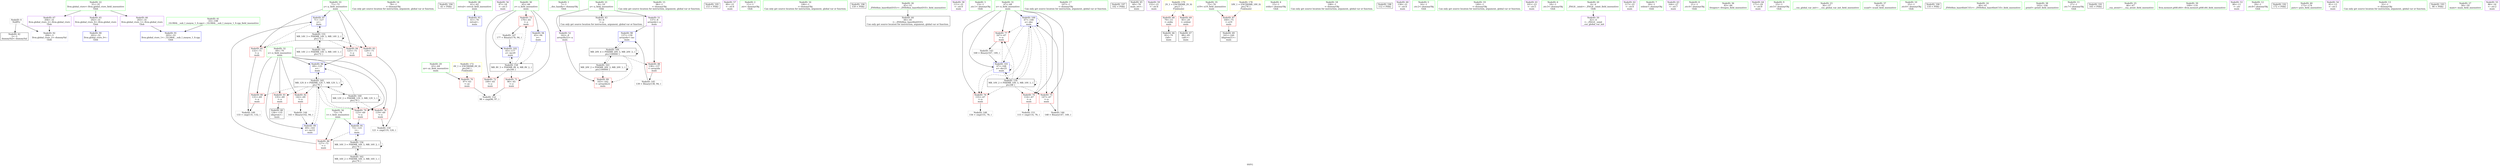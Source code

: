 digraph "SVFG" {
	label="SVFG";

	Node0x55e25ae00c70 [shape=record,color=grey,label="{NodeID: 0\nNullPtr}"];
	Node0x55e25ae00c70 -> Node0x55e25ae18ca0[style=solid];
	Node0x55e25ae00c70 -> Node0x55e25ae1c6e0[style=solid];
	Node0x55e25ae192e0 [shape=record,color=blue,label="{NodeID: 97\n71\<--127\ny\<--\nmain\n}"];
	Node0x55e25ae192e0 -> Node0x55e25ae1c0d0[style=dashed];
	Node0x55e25ae192e0 -> Node0x55e25ae253f0[style=dashed];
	Node0x55e25ae174b0 [shape=record,color=green,label="{NodeID: 14\n78\<--1\n\<--dummyObj\nCan only get source location for instruction, argument, global var or function.}"];
	Node0x55e25ae1ceb0 [shape=record,color=black,label="{NodeID: 194\n43 = PHI()\n}"];
	Node0x55e25ae18020 [shape=record,color=green,label="{NodeID: 28\n61\<--62\nretval\<--retval_field_insensitive\nmain\n}"];
	Node0x55e25ae18020 -> Node0x55e25ae1c7e0[style=solid];
	Node0x55e25ae18ca0 [shape=record,color=black,label="{NodeID: 42\n2\<--3\ndummyVal\<--dummyVal\n}"];
	Node0x55e25ae1a8b0 [shape=record,color=purple,label="{NodeID: 56\n87\<--18\n\<--.str.3\nmain\n}"];
	Node0x55e25ae1b4a0 [shape=record,color=red,label="{NodeID: 70\n97\<--63\n\<--zz\nmain\n}"];
	Node0x55e25ae1b4a0 -> Node0x55e25ae20bc0[style=solid];
	Node0x55e25ae1c000 [shape=record,color=red,label="{NodeID: 84\n125\<--71\n\<--y\nmain\n}"];
	Node0x55e25ae1c000 -> Node0x55e25ae19210[style=solid];
	Node0x55e25adffd80 [shape=record,color=green,label="{NodeID: 1\n7\<--1\n__dso_handle\<--dummyObj\nGlob }"];
	Node0x55e25ae193b0 [shape=record,color=blue,label="{NodeID: 98\n137\<--139\narrayidx\<--inc\nmain\n}"];
	Node0x55e25ae193b0 -> Node0x55e25ae28af0[style=dashed];
	Node0x55e25ae17540 [shape=record,color=green,label="{NodeID: 15\n94\<--1\n\<--dummyObj\nCan only get source location for instruction, argument, global var or function.}"];
	Node0x55e25ae1cfb0 [shape=record,color=black,label="{NodeID: 195\n153 = PHI()\n}"];
	Node0x55e25ae180f0 [shape=record,color=green,label="{NodeID: 29\n63\<--64\nzz\<--zz_field_insensitive\nmain\n}"];
	Node0x55e25ae180f0 -> Node0x55e25ae1b4a0[style=solid];
	Node0x55e25ae18da0 [shape=record,color=black,label="{NodeID: 43\n9\<--8\n\<--a\nCan only get source location for instruction, argument, global var or function.}"];
	Node0x55e25ae1a980 [shape=record,color=purple,label="{NodeID: 57\n89\<--21\n\<--.str.4\nmain\n}"];
	Node0x55e25ae1b570 [shape=record,color=red,label="{NodeID: 71\n96\<--65\n\<--z\nmain\n}"];
	Node0x55e25ae1b570 -> Node0x55e25ae20bc0[style=solid];
	Node0x55e25ae1c0d0 [shape=record,color=red,label="{NodeID: 85\n132\<--71\n\<--y\nmain\n}"];
	Node0x55e25ae1c0d0 -> Node0x55e25ae20740[style=solid];
	Node0x55e25ae00fd0 [shape=record,color=green,label="{NodeID: 2\n11\<--1\n.str\<--dummyObj\nGlob }"];
	Node0x55e25ae19480 [shape=record,color=blue,label="{NodeID: 99\n69\<--143\nx\<--inc12\nmain\n}"];
	Node0x55e25ae19480 -> Node0x55e25ae285f0[style=dashed];
	Node0x55e25ae175d0 [shape=record,color=green,label="{NodeID: 16\n106\<--1\n\<--dummyObj\nCan only get source location for instruction, argument, global var or function.}"];
	Node0x55e25ae1d0b0 [shape=record,color=black,label="{NodeID: 196\n159 = PHI()\n}"];
	Node0x55e25ae181c0 [shape=record,color=green,label="{NodeID: 30\n65\<--66\nz\<--z_field_insensitive\nmain\n}"];
	Node0x55e25ae181c0 -> Node0x55e25ae1b570[style=solid];
	Node0x55e25ae181c0 -> Node0x55e25ae1b640[style=solid];
	Node0x55e25ae181c0 -> Node0x55e25ae1b710[style=solid];
	Node0x55e25ae181c0 -> Node0x55e25ae1c8b0[style=solid];
	Node0x55e25ae181c0 -> Node0x55e25ae196f0[style=solid];
	Node0x55e25ae18ea0 [shape=record,color=black,label="{NodeID: 44\n44\<--45\n\<--_ZNSt8ios_base4InitD1Ev\nCan only get source location for instruction, argument, global var or function.}"];
	Node0x55e25ae1aa50 [shape=record,color=purple,label="{NodeID: 58\n111\<--21\n\<--.str.4\nmain\n}"];
	Node0x55e25ae253f0 [shape=record,color=black,label="{NodeID: 155\nMR_14V_3 = PHI(MR_14V_5, MR_14V_2, )\npts\{72 \}\n}"];
	Node0x55e25ae253f0 -> Node0x55e25ae1bf30[style=dashed];
	Node0x55e25ae253f0 -> Node0x55e25ae1c000[style=dashed];
	Node0x55e25ae253f0 -> Node0x55e25ae1c0d0[style=dashed];
	Node0x55e25ae253f0 -> Node0x55e25ae192e0[style=dashed];
	Node0x55e25ae253f0 -> Node0x55e25ae253f0[style=dashed];
	Node0x55e25ae253f0 -> Node0x55e25ae271f0[style=dashed];
	Node0x55e25ae1b640 [shape=record,color=red,label="{NodeID: 72\n100\<--65\n\<--z\nmain\n}"];
	Node0x55e25ae1c1a0 [shape=record,color=red,label="{NodeID: 86\n127\<--73\n\<--t\nmain\n}"];
	Node0x55e25ae1c1a0 -> Node0x55e25ae192e0[style=solid];
	Node0x55e25ae010c0 [shape=record,color=green,label="{NodeID: 3\n13\<--1\n.str.1\<--dummyObj\nGlob }"];
	Node0x55e25ae19550 [shape=record,color=blue,label="{NodeID: 100\n67\<--148\nn\<--dec\nmain\n}"];
	Node0x55e25ae19550 -> Node0x55e25ae1b7e0[style=dashed];
	Node0x55e25ae19550 -> Node0x55e25ae1b8b0[style=dashed];
	Node0x55e25ae19550 -> Node0x55e25ae1b980[style=dashed];
	Node0x55e25ae19550 -> Node0x55e25ae1ba50[style=dashed];
	Node0x55e25ae19550 -> Node0x55e25ae19550[style=dashed];
	Node0x55e25ae19550 -> Node0x55e25ae19620[style=dashed];
	Node0x55e25ae19550 -> Node0x55e25ae267f0[style=dashed];
	Node0x55e25ae17660 [shape=record,color=green,label="{NodeID: 17\n107\<--1\n\<--dummyObj\nCan only get source location for instruction, argument, global var or function.}"];
	Node0x55e25ae1d1b0 [shape=record,color=black,label="{NodeID: 197\n102 = PHI()\n}"];
	Node0x55e25ae18290 [shape=record,color=green,label="{NodeID: 31\n67\<--68\nn\<--n_field_insensitive\nmain\n}"];
	Node0x55e25ae18290 -> Node0x55e25ae1b7e0[style=solid];
	Node0x55e25ae18290 -> Node0x55e25ae1b8b0[style=solid];
	Node0x55e25ae18290 -> Node0x55e25ae1b980[style=solid];
	Node0x55e25ae18290 -> Node0x55e25ae1ba50[style=solid];
	Node0x55e25ae18290 -> Node0x55e25ae19550[style=solid];
	Node0x55e25ae18290 -> Node0x55e25ae19620[style=solid];
	Node0x55e25ae18fa0 [shape=record,color=black,label="{NodeID: 45\n60\<--78\nmain_ret\<--\nmain\n}"];
	Node0x55e25ae1ab20 [shape=record,color=purple,label="{NodeID: 59\n152\<--21\n\<--.str.4\nmain\n}"];
	Node0x55e25ae258f0 [shape=record,color=black,label="{NodeID: 156\nMR_16V_3 = PHI(MR_16V_5, MR_16V_2, )\npts\{74 \}\n}"];
	Node0x55e25ae258f0 -> Node0x55e25ae1c980[style=dashed];
	Node0x55e25ae258f0 -> Node0x55e25ae258f0[style=dashed];
	Node0x55e25ae258f0 -> Node0x55e25ae276f0[style=dashed];
	Node0x55e25ae1b710 [shape=record,color=red,label="{NodeID: 73\n176\<--65\n\<--z\nmain\n}"];
	Node0x55e25ae1b710 -> Node0x55e25ae20440[style=solid];
	Node0x55e25ae29ef0 [shape=record,color=yellow,style=double,label="{NodeID: 170\n2V_1 = ENCHI(MR_2V_0)\npts\{1 \}\nFun[main]}"];
	Node0x55e25ae29ef0 -> Node0x55e25ae1b300[style=dashed];
	Node0x55e25ae29ef0 -> Node0x55e25ae1b3d0[style=dashed];
	Node0x55e25ae1c270 [shape=record,color=red,label="{NodeID: 87\n160\<--75\n\<--x19\nmain\n}"];
	Node0x55e25ae1c270 -> Node0x55e25ae1a300[style=solid];
	Node0x55e25ae16ef0 [shape=record,color=green,label="{NodeID: 4\n15\<--1\nstdin\<--dummyObj\nGlob }"];
	Node0x55e25ae19620 [shape=record,color=blue,label="{NodeID: 101\n67\<--168\nn\<--dec25\nmain\n}"];
	Node0x55e25ae19620 -> Node0x55e25ae1b980[style=dashed];
	Node0x55e25ae19620 -> Node0x55e25ae1ba50[style=dashed];
	Node0x55e25ae19620 -> Node0x55e25ae19620[style=dashed];
	Node0x55e25ae19620 -> Node0x55e25ae267f0[style=dashed];
	Node0x55e25ae176f0 [shape=record,color=green,label="{NodeID: 18\n108\<--1\n\<--dummyObj\nCan only get source location for instruction, argument, global var or function.}"];
	Node0x55e25ae1d2b0 [shape=record,color=black,label="{NodeID: 198\n112 = PHI()\n}"];
	Node0x55e25ae18360 [shape=record,color=green,label="{NodeID: 32\n69\<--70\nx\<--x_field_insensitive\nmain\n}"];
	Node0x55e25ae18360 -> Node0x55e25ae1bb20[style=solid];
	Node0x55e25ae18360 -> Node0x55e25ae1bbf0[style=solid];
	Node0x55e25ae18360 -> Node0x55e25ae1bcc0[style=solid];
	Node0x55e25ae18360 -> Node0x55e25ae1bd90[style=solid];
	Node0x55e25ae18360 -> Node0x55e25ae1be60[style=solid];
	Node0x55e25ae18360 -> Node0x55e25ae19210[style=solid];
	Node0x55e25ae18360 -> Node0x55e25ae19480[style=solid];
	Node0x55e25ae19070 [shape=record,color=black,label="{NodeID: 46\n82\<--79\ncall\<--\nmain\n}"];
	Node0x55e25ae19c60 [shape=record,color=grey,label="{NodeID: 143\n168 = Binary(167, 149, )\n}"];
	Node0x55e25ae19c60 -> Node0x55e25ae19620[style=solid];
	Node0x55e25ae1abf0 [shape=record,color=purple,label="{NodeID: 60\n158\<--21\n\<--.str.4\nmain\n}"];
	Node0x55e25ae1b7e0 [shape=record,color=red,label="{NodeID: 74\n114\<--67\n\<--n\nmain\n}"];
	Node0x55e25ae1b7e0 -> Node0x55e25ae20a40[style=solid];
	Node0x55e25ae1c340 [shape=record,color=red,label="{NodeID: 88\n138\<--137\n\<--arrayidx\nmain\n}"];
	Node0x55e25ae1c340 -> Node0x55e25ae19f60[style=solid];
	Node0x55e25ae00e10 [shape=record,color=green,label="{NodeID: 5\n16\<--1\n.str.2\<--dummyObj\nGlob }"];
	Node0x55e25ae196f0 [shape=record,color=blue,label="{NodeID: 102\n65\<--177\nz\<--inc29\nmain\n}"];
	Node0x55e25ae196f0 -> Node0x55e25ae262f0[style=dashed];
	Node0x55e25ae17780 [shape=record,color=green,label="{NodeID: 19\n149\<--1\n\<--dummyObj\nCan only get source location for instruction, argument, global var or function.}"];
	Node0x55e25ae18430 [shape=record,color=green,label="{NodeID: 33\n71\<--72\ny\<--y_field_insensitive\nmain\n}"];
	Node0x55e25ae18430 -> Node0x55e25ae1bf30[style=solid];
	Node0x55e25ae18430 -> Node0x55e25ae1c000[style=solid];
	Node0x55e25ae18430 -> Node0x55e25ae1c0d0[style=solid];
	Node0x55e25ae18430 -> Node0x55e25ae192e0[style=solid];
	Node0x55e25ae19140 [shape=record,color=black,label="{NodeID: 47\n88\<--85\ncall1\<--\nmain\n}"];
	Node0x55e25ae19de0 [shape=record,color=grey,label="{NodeID: 144\n143 = Binary(142, 94, )\n}"];
	Node0x55e25ae19de0 -> Node0x55e25ae19480[style=solid];
	Node0x55e25ae1acc0 [shape=record,color=purple,label="{NodeID: 61\n101\<--23\n\<--.str.5\nmain\n}"];
	Node0x55e25ae262f0 [shape=record,color=black,label="{NodeID: 158\nMR_8V_3 = PHI(MR_8V_4, MR_8V_2, )\npts\{66 \}\n}"];
	Node0x55e25ae262f0 -> Node0x55e25ae1b570[style=dashed];
	Node0x55e25ae262f0 -> Node0x55e25ae1b640[style=dashed];
	Node0x55e25ae262f0 -> Node0x55e25ae1b710[style=dashed];
	Node0x55e25ae262f0 -> Node0x55e25ae196f0[style=dashed];
	Node0x55e25ae1b8b0 [shape=record,color=red,label="{NodeID: 75\n147\<--67\n\<--n\nmain\n}"];
	Node0x55e25ae1b8b0 -> Node0x55e25ae1a0e0[style=solid];
	Node0x55e25ae2aaf0 [shape=record,color=yellow,style=double,label="{NodeID: 172\n6V_1 = ENCHI(MR_6V_0)\npts\{64 \}\nFun[main]}"];
	Node0x55e25ae2aaf0 -> Node0x55e25ae1b4a0[style=dashed];
	Node0x55e25ae1c410 [shape=record,color=red,label="{NodeID: 89\n163\<--162\n\<--arrayidx22\nmain\n}"];
	Node0x55e25ae00ea0 [shape=record,color=green,label="{NodeID: 6\n18\<--1\n.str.3\<--dummyObj\nGlob }"];
	Node0x55e25ae17850 [shape=record,color=green,label="{NodeID: 20\n4\<--6\n_ZStL8__ioinit\<--_ZStL8__ioinit_field_insensitive\nGlob }"];
	Node0x55e25ae17850 -> Node0x55e25ae1a3d0[style=solid];
	Node0x55e25ae18500 [shape=record,color=green,label="{NodeID: 34\n73\<--74\nt\<--t_field_insensitive\nmain\n}"];
	Node0x55e25ae18500 -> Node0x55e25ae1c1a0[style=solid];
	Node0x55e25ae18500 -> Node0x55e25ae1c980[style=solid];
	Node0x55e25ae1a230 [shape=record,color=black,label="{NodeID: 48\n136\<--135\nidxprom\<--\nmain\n}"];
	Node0x55e25ae19f60 [shape=record,color=grey,label="{NodeID: 145\n139 = Binary(138, 94, )\n}"];
	Node0x55e25ae19f60 -> Node0x55e25ae193b0[style=solid];
	Node0x55e25ae1ad90 [shape=record,color=purple,label="{NodeID: 62\n117\<--25\n\<--.str.6\nmain\n}"];
	Node0x55e25ae267f0 [shape=record,color=black,label="{NodeID: 159\nMR_10V_2 = PHI(MR_10V_5, MR_10V_1, )\npts\{68 \}\n}"];
	Node0x55e25ae267f0 -> Node0x55e25ae1b7e0[style=dashed];
	Node0x55e25ae267f0 -> Node0x55e25ae1b8b0[style=dashed];
	Node0x55e25ae267f0 -> Node0x55e25ae1b980[style=dashed];
	Node0x55e25ae267f0 -> Node0x55e25ae1ba50[style=dashed];
	Node0x55e25ae267f0 -> Node0x55e25ae19550[style=dashed];
	Node0x55e25ae267f0 -> Node0x55e25ae19620[style=dashed];
	Node0x55e25ae267f0 -> Node0x55e25ae267f0[style=dashed];
	Node0x55e25ae1b980 [shape=record,color=red,label="{NodeID: 76\n155\<--67\n\<--n\nmain\n}"];
	Node0x55e25ae1b980 -> Node0x55e25ae205c0[style=solid];
	Node0x55e25ae1c4e0 [shape=record,color=blue,label="{NodeID: 90\n202\<--32\nllvm.global_ctors_0\<--\nGlob }"];
	Node0x55e25ae02250 [shape=record,color=green,label="{NodeID: 7\n20\<--1\nstdout\<--dummyObj\nGlob }"];
	Node0x55e25ae17920 [shape=record,color=green,label="{NodeID: 21\n8\<--10\na\<--a_field_insensitive\nGlob }"];
	Node0x55e25ae17920 -> Node0x55e25ae18da0[style=solid];
	Node0x55e25ae17920 -> Node0x55e25ae1a4a0[style=solid];
	Node0x55e25ae17920 -> Node0x55e25ae1a570[style=solid];
	Node0x55e25ae185d0 [shape=record,color=green,label="{NodeID: 35\n75\<--76\nx19\<--x19_field_insensitive\nmain\n}"];
	Node0x55e25ae185d0 -> Node0x55e25ae1c270[style=solid];
	Node0x55e25ae1a300 [shape=record,color=black,label="{NodeID: 49\n161\<--160\nidxprom21\<--\nmain\n}"];
	Node0x55e25ae1a0e0 [shape=record,color=grey,label="{NodeID: 146\n148 = Binary(147, 149, )\n}"];
	Node0x55e25ae1a0e0 -> Node0x55e25ae19550[style=solid];
	Node0x55e25ae1ae60 [shape=record,color=purple,label="{NodeID: 63\n164\<--27\n\<--.str.7\nmain\n}"];
	Node0x55e25ae26cf0 [shape=record,color=black,label="{NodeID: 160\nMR_12V_2 = PHI(MR_12V_3, MR_12V_1, )\npts\{70 \}\n}"];
	Node0x55e25ae26cf0 -> Node0x55e25ae1bb20[style=dashed];
	Node0x55e25ae26cf0 -> Node0x55e25ae1bbf0[style=dashed];
	Node0x55e25ae26cf0 -> Node0x55e25ae19210[style=dashed];
	Node0x55e25ae26cf0 -> Node0x55e25ae26cf0[style=dashed];
	Node0x55e25ae26cf0 -> Node0x55e25ae285f0[style=dashed];
	Node0x55e25ae1ba50 [shape=record,color=red,label="{NodeID: 77\n167\<--67\n\<--n\nmain\n}"];
	Node0x55e25ae1ba50 -> Node0x55e25ae19c60[style=solid];
	Node0x55e25ae1c5e0 [shape=record,color=blue,label="{NodeID: 91\n203\<--33\nllvm.global_ctors_1\<--_GLOBAL__sub_I_zuoyou_1_0.cpp\nGlob }"];
	Node0x55e25ae022e0 [shape=record,color=green,label="{NodeID: 8\n21\<--1\n.str.4\<--dummyObj\nGlob }"];
	Node0x55e25ae17a20 [shape=record,color=green,label="{NodeID: 22\n31\<--35\nllvm.global_ctors\<--llvm.global_ctors_field_insensitive\nGlob }"];
	Node0x55e25ae17a20 -> Node0x55e25ae1b000[style=solid];
	Node0x55e25ae17a20 -> Node0x55e25ae1b100[style=solid];
	Node0x55e25ae17a20 -> Node0x55e25ae1b200[style=solid];
	Node0x55e25ae186a0 [shape=record,color=green,label="{NodeID: 36\n83\<--84\nfreopen\<--freopen_field_insensitive\n}"];
	Node0x55e25ae1a3d0 [shape=record,color=purple,label="{NodeID: 50\n42\<--4\n\<--_ZStL8__ioinit\n__cxx_global_var_init\n}"];
	Node0x55e25ae20440 [shape=record,color=grey,label="{NodeID: 147\n177 = Binary(176, 94, )\n}"];
	Node0x55e25ae20440 -> Node0x55e25ae196f0[style=solid];
	Node0x55e25ae1af30 [shape=record,color=purple,label="{NodeID: 64\n171\<--29\n\<--.str.8\nmain\n}"];
	Node0x55e25ae271f0 [shape=record,color=black,label="{NodeID: 161\nMR_14V_2 = PHI(MR_14V_3, MR_14V_1, )\npts\{72 \}\n}"];
	Node0x55e25ae271f0 -> Node0x55e25ae253f0[style=dashed];
	Node0x55e25ae1bb20 [shape=record,color=red,label="{NodeID: 78\n119\<--69\n\<--x\nmain\n}"];
	Node0x55e25ae1bb20 -> Node0x55e25ae208c0[style=solid];
	Node0x55e25ae1c6e0 [shape=record,color=blue, style = dotted,label="{NodeID: 92\n204\<--3\nllvm.global_ctors_2\<--dummyVal\nGlob }"];
	Node0x55e25ae01830 [shape=record,color=green,label="{NodeID: 9\n23\<--1\n.str.5\<--dummyObj\nGlob }"];
	Node0x55e25ae17b20 [shape=record,color=green,label="{NodeID: 23\n36\<--37\n__cxx_global_var_init\<--__cxx_global_var_init_field_insensitive\n}"];
	Node0x55e25ae187a0 [shape=record,color=green,label="{NodeID: 37\n91\<--92\nscanf\<--scanf_field_insensitive\n}"];
	Node0x55e25ae1a4a0 [shape=record,color=purple,label="{NodeID: 51\n137\<--8\narrayidx\<--a\nmain\n}"];
	Node0x55e25ae1a4a0 -> Node0x55e25ae1c340[style=solid];
	Node0x55e25ae1a4a0 -> Node0x55e25ae193b0[style=solid];
	Node0x55e25ae205c0 [shape=record,color=grey,label="{NodeID: 148\n156 = cmp(155, 78, )\n}"];
	Node0x55e25ae1b000 [shape=record,color=purple,label="{NodeID: 65\n202\<--31\nllvm.global_ctors_0\<--llvm.global_ctors\nGlob }"];
	Node0x55e25ae1b000 -> Node0x55e25ae1c4e0[style=solid];
	Node0x55e25ae276f0 [shape=record,color=black,label="{NodeID: 162\nMR_16V_2 = PHI(MR_16V_3, MR_16V_1, )\npts\{74 \}\n}"];
	Node0x55e25ae276f0 -> Node0x55e25ae258f0[style=dashed];
	Node0x55e25ae1bbf0 [shape=record,color=red,label="{NodeID: 79\n123\<--69\n\<--x\nmain\n}"];
	Node0x55e25ae1bbf0 -> Node0x55e25ae1c980[style=solid];
	Node0x55e25ae1c7e0 [shape=record,color=blue,label="{NodeID: 93\n61\<--78\nretval\<--\nmain\n}"];
	Node0x55e25ae018c0 [shape=record,color=green,label="{NodeID: 10\n25\<--1\n.str.6\<--dummyObj\nGlob }"];
	Node0x55e25ae320f0 [shape=record,color=black,label="{NodeID: 190\n118 = PHI()\n}"];
	Node0x55e25ae17c20 [shape=record,color=green,label="{NodeID: 24\n40\<--41\n_ZNSt8ios_base4InitC1Ev\<--_ZNSt8ios_base4InitC1Ev_field_insensitive\n}"];
	Node0x55e25ae188a0 [shape=record,color=green,label="{NodeID: 38\n103\<--104\nprintf\<--printf_field_insensitive\n}"];
	Node0x55e25ae1a570 [shape=record,color=purple,label="{NodeID: 52\n162\<--8\narrayidx22\<--a\nmain\n}"];
	Node0x55e25ae1a570 -> Node0x55e25ae1c410[style=solid];
	Node0x55e25ae20740 [shape=record,color=grey,label="{NodeID: 149\n133 = cmp(131, 132, )\n}"];
	Node0x55e25ae1b100 [shape=record,color=purple,label="{NodeID: 66\n203\<--31\nllvm.global_ctors_1\<--llvm.global_ctors\nGlob }"];
	Node0x55e25ae1b100 -> Node0x55e25ae1c5e0[style=solid];
	Node0x55e25ae27bf0 [shape=record,color=black,label="{NodeID: 163\nMR_20V_2 = PHI(MR_20V_3, MR_20V_1, )\npts\{100000 \}\n}"];
	Node0x55e25ae27bf0 -> Node0x55e25ae1c410[style=dashed];
	Node0x55e25ae27bf0 -> Node0x55e25ae27bf0[style=dashed];
	Node0x55e25ae27bf0 -> Node0x55e25ae28af0[style=dashed];
	Node0x55e25ae1bcc0 [shape=record,color=red,label="{NodeID: 80\n131\<--69\n\<--x\nmain\n}"];
	Node0x55e25ae1bcc0 -> Node0x55e25ae20740[style=solid];
	Node0x55e25ae1c8b0 [shape=record,color=blue,label="{NodeID: 94\n65\<--94\nz\<--\nmain\n}"];
	Node0x55e25ae1c8b0 -> Node0x55e25ae262f0[style=dashed];
	Node0x55e25ae01990 [shape=record,color=green,label="{NodeID: 11\n27\<--1\n.str.7\<--dummyObj\nGlob }"];
	Node0x55e25ae321f0 [shape=record,color=black,label="{NodeID: 191\n165 = PHI()\n}"];
	Node0x55e25ae17d20 [shape=record,color=green,label="{NodeID: 25\n46\<--47\n__cxa_atexit\<--__cxa_atexit_field_insensitive\n}"];
	Node0x55e25ae189a0 [shape=record,color=green,label="{NodeID: 39\n109\<--110\nllvm.memset.p0i8.i64\<--llvm.memset.p0i8.i64_field_insensitive\n}"];
	Node0x55e25ae1a640 [shape=record,color=purple,label="{NodeID: 53\n80\<--11\n\<--.str\nmain\n}"];
	Node0x55e25ae208c0 [shape=record,color=grey,label="{NodeID: 150\n121 = cmp(119, 120, )\n}"];
	Node0x55e25ae1b200 [shape=record,color=purple,label="{NodeID: 67\n204\<--31\nllvm.global_ctors_2\<--llvm.global_ctors\nGlob }"];
	Node0x55e25ae1b200 -> Node0x55e25ae1c6e0[style=solid];
	Node0x55e25ae1bd90 [shape=record,color=red,label="{NodeID: 81\n135\<--69\n\<--x\nmain\n}"];
	Node0x55e25ae1bd90 -> Node0x55e25ae1a230[style=solid];
	Node0x55e25ae2b030 [shape=record,color=yellow,style=double,label="{NodeID: 178\n18V_1 = ENCHI(MR_18V_0)\npts\{76 \}\nFun[main]}"];
	Node0x55e25ae2b030 -> Node0x55e25ae1c270[style=dashed];
	Node0x55e25ae1c980 [shape=record,color=blue,label="{NodeID: 95\n73\<--123\nt\<--\nmain\n}"];
	Node0x55e25ae1c980 -> Node0x55e25ae1c1a0[style=dashed];
	Node0x55e25ae1c980 -> Node0x55e25ae258f0[style=dashed];
	Node0x55e25ae17390 [shape=record,color=green,label="{NodeID: 12\n29\<--1\n.str.8\<--dummyObj\nGlob }"];
	Node0x55e25ae322f0 [shape=record,color=black,label="{NodeID: 192\n172 = PHI()\n}"];
	Node0x55e25ae17e20 [shape=record,color=green,label="{NodeID: 26\n45\<--51\n_ZNSt8ios_base4InitD1Ev\<--_ZNSt8ios_base4InitD1Ev_field_insensitive\n}"];
	Node0x55e25ae17e20 -> Node0x55e25ae18ea0[style=solid];
	Node0x55e25ae18aa0 [shape=record,color=green,label="{NodeID: 40\n173\<--174\nputs\<--puts_field_insensitive\n}"];
	Node0x55e25ae1a710 [shape=record,color=purple,label="{NodeID: 54\n81\<--13\n\<--.str.1\nmain\n}"];
	Node0x55e25ae20a40 [shape=record,color=grey,label="{NodeID: 151\n115 = cmp(114, 78, )\n}"];
	Node0x55e25ae1b300 [shape=record,color=red,label="{NodeID: 68\n79\<--15\n\<--stdin\nmain\n}"];
	Node0x55e25ae1b300 -> Node0x55e25ae19070[style=solid];
	Node0x55e25ae285f0 [shape=record,color=black,label="{NodeID: 165\nMR_12V_6 = PHI(MR_12V_7, MR_12V_5, )\npts\{70 \}\n}"];
	Node0x55e25ae285f0 -> Node0x55e25ae1bb20[style=dashed];
	Node0x55e25ae285f0 -> Node0x55e25ae1bbf0[style=dashed];
	Node0x55e25ae285f0 -> Node0x55e25ae1bcc0[style=dashed];
	Node0x55e25ae285f0 -> Node0x55e25ae1bd90[style=dashed];
	Node0x55e25ae285f0 -> Node0x55e25ae1be60[style=dashed];
	Node0x55e25ae285f0 -> Node0x55e25ae19210[style=dashed];
	Node0x55e25ae285f0 -> Node0x55e25ae19480[style=dashed];
	Node0x55e25ae285f0 -> Node0x55e25ae26cf0[style=dashed];
	Node0x55e25ae285f0 -> Node0x55e25ae285f0[style=dashed];
	Node0x55e25ae1be60 [shape=record,color=red,label="{NodeID: 82\n142\<--69\n\<--x\nmain\n}"];
	Node0x55e25ae1be60 -> Node0x55e25ae19de0[style=solid];
	Node0x55e25ae19210 [shape=record,color=blue,label="{NodeID: 96\n69\<--125\nx\<--\nmain\n}"];
	Node0x55e25ae19210 -> Node0x55e25ae285f0[style=dashed];
	Node0x55e25ae17420 [shape=record,color=green,label="{NodeID: 13\n32\<--1\n\<--dummyObj\nCan only get source location for instruction, argument, global var or function.}"];
	Node0x55e25ae1cdb0 [shape=record,color=black,label="{NodeID: 193\n90 = PHI()\n}"];
	Node0x55e25ae17f20 [shape=record,color=green,label="{NodeID: 27\n58\<--59\nmain\<--main_field_insensitive\n}"];
	Node0x55e25ae18ba0 [shape=record,color=green,label="{NodeID: 41\n33\<--198\n_GLOBAL__sub_I_zuoyou_1_0.cpp\<--_GLOBAL__sub_I_zuoyou_1_0.cpp_field_insensitive\n}"];
	Node0x55e25ae18ba0 -> Node0x55e25ae1c5e0[style=solid];
	Node0x55e25ae1a7e0 [shape=record,color=purple,label="{NodeID: 55\n86\<--16\n\<--.str.2\nmain\n}"];
	Node0x55e25ae20bc0 [shape=record,color=grey,label="{NodeID: 152\n98 = cmp(96, 97, )\n}"];
	Node0x55e25ae1b3d0 [shape=record,color=red,label="{NodeID: 69\n85\<--20\n\<--stdout\nmain\n}"];
	Node0x55e25ae1b3d0 -> Node0x55e25ae19140[style=solid];
	Node0x55e25ae28af0 [shape=record,color=black,label="{NodeID: 166\nMR_20V_4 = PHI(MR_20V_5, MR_20V_3, )\npts\{100000 \}\n}"];
	Node0x55e25ae28af0 -> Node0x55e25ae1c340[style=dashed];
	Node0x55e25ae28af0 -> Node0x55e25ae1c410[style=dashed];
	Node0x55e25ae28af0 -> Node0x55e25ae193b0[style=dashed];
	Node0x55e25ae28af0 -> Node0x55e25ae27bf0[style=dashed];
	Node0x55e25ae28af0 -> Node0x55e25ae28af0[style=dashed];
	Node0x55e25ae1bf30 [shape=record,color=red,label="{NodeID: 83\n120\<--71\n\<--y\nmain\n}"];
	Node0x55e25ae1bf30 -> Node0x55e25ae208c0[style=solid];
}
